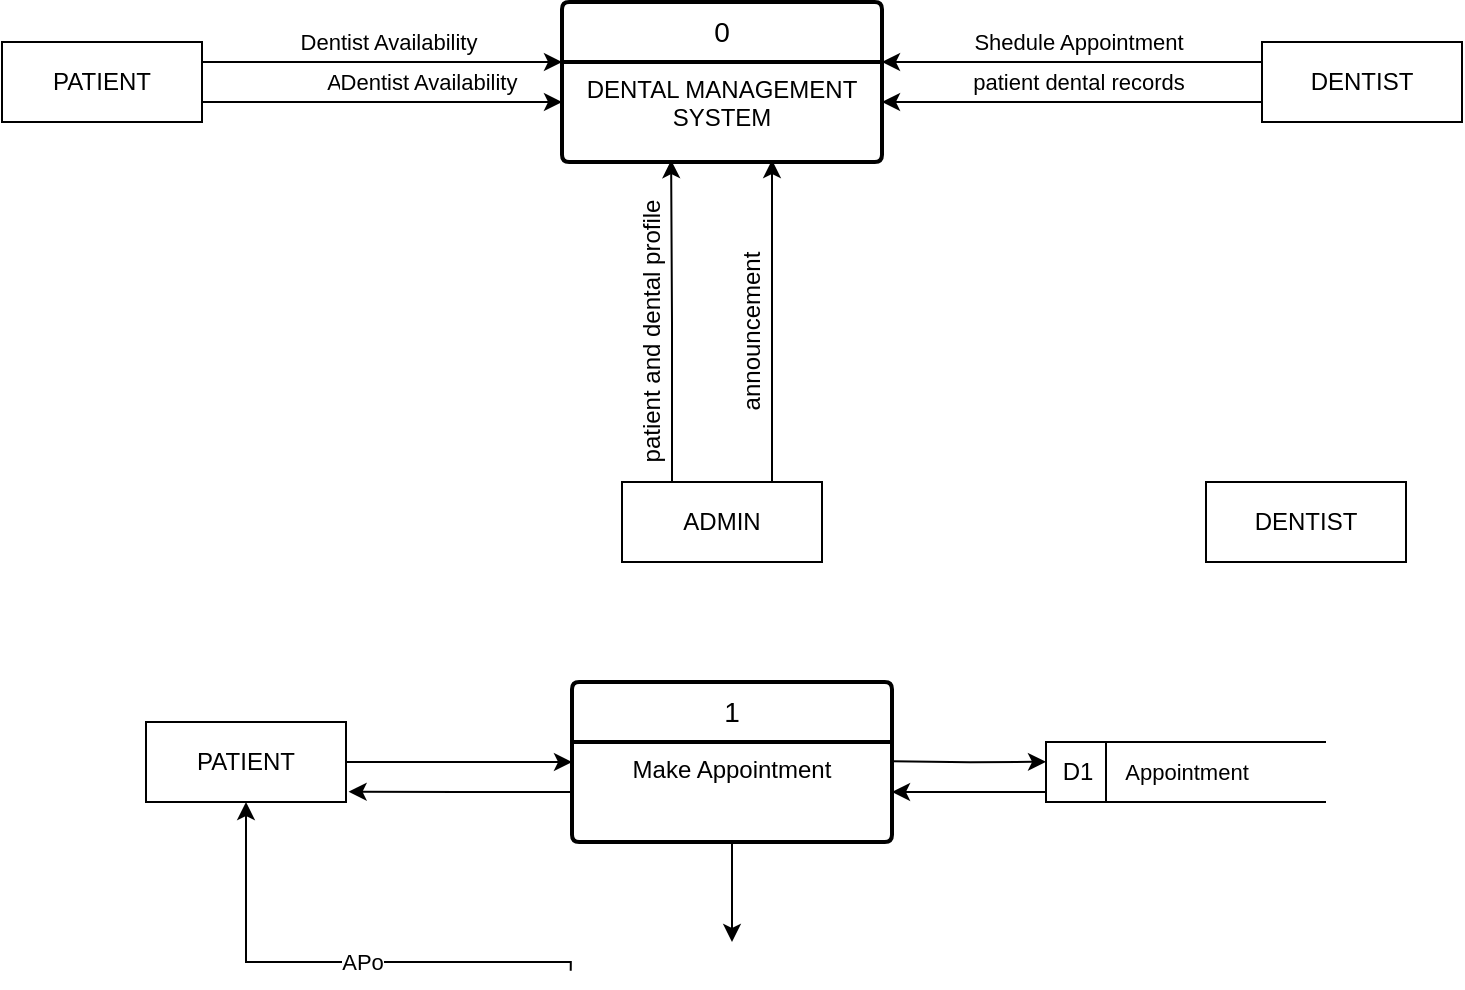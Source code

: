 <mxfile version="26.2.12">
  <diagram name="Page-1" id="skjg_4emkFO80so7AoUh">
    <mxGraphModel dx="614" dy="358" grid="1" gridSize="10" guides="1" tooltips="1" connect="1" arrows="1" fold="1" page="1" pageScale="1" pageWidth="827" pageHeight="1169" math="0" shadow="0">
      <root>
        <mxCell id="0" />
        <mxCell id="1" parent="0" />
        <mxCell id="g7SPvUek6dbdEDTnpYcu-3" value="0" style="swimlane;childLayout=stackLayout;horizontal=1;startSize=30;horizontalStack=0;rounded=1;fontSize=14;fontStyle=0;strokeWidth=2;resizeParent=0;resizeLast=1;shadow=0;dashed=0;align=center;arcSize=4;whiteSpace=wrap;html=1;" vertex="1" parent="1">
          <mxGeometry x="328" y="100" width="160" height="80" as="geometry" />
        </mxCell>
        <mxCell id="g7SPvUek6dbdEDTnpYcu-4" value="DENTAL MANAGEMENT SYSTEM" style="align=center;strokeColor=none;fillColor=none;spacingLeft=4;spacingRight=4;fontSize=12;verticalAlign=top;resizable=0;rotatable=0;part=1;html=1;whiteSpace=wrap;" vertex="1" parent="g7SPvUek6dbdEDTnpYcu-3">
          <mxGeometry y="30" width="160" height="50" as="geometry" />
        </mxCell>
        <mxCell id="g7SPvUek6dbdEDTnpYcu-7" value="PATIENT" style="whiteSpace=wrap;html=1;align=center;" vertex="1" parent="1">
          <mxGeometry x="48" y="120" width="100" height="40" as="geometry" />
        </mxCell>
        <mxCell id="g7SPvUek6dbdEDTnpYcu-8" value="DENTIST" style="whiteSpace=wrap;html=1;align=center;" vertex="1" parent="1">
          <mxGeometry x="678" y="120" width="100" height="40" as="geometry" />
        </mxCell>
        <mxCell id="g7SPvUek6dbdEDTnpYcu-9" value="ADMIN" style="whiteSpace=wrap;html=1;align=center;" vertex="1" parent="1">
          <mxGeometry x="358" y="340" width="100" height="40" as="geometry" />
        </mxCell>
        <mxCell id="g7SPvUek6dbdEDTnpYcu-10" value="" style="endArrow=classic;html=1;rounded=0;exitX=1;exitY=0.25;exitDx=0;exitDy=0;" edge="1" parent="1" source="g7SPvUek6dbdEDTnpYcu-7">
          <mxGeometry width="50" height="50" relative="1" as="geometry">
            <mxPoint x="388" y="180" as="sourcePoint" />
            <mxPoint x="328" y="130" as="targetPoint" />
          </mxGeometry>
        </mxCell>
        <mxCell id="g7SPvUek6dbdEDTnpYcu-11" value="Dentist Availability" style="edgeLabel;html=1;align=center;verticalAlign=middle;resizable=0;points=[];" vertex="1" connectable="0" parent="g7SPvUek6dbdEDTnpYcu-10">
          <mxGeometry x="0.027" y="-1" relative="1" as="geometry">
            <mxPoint y="-11" as="offset" />
          </mxGeometry>
        </mxCell>
        <mxCell id="g7SPvUek6dbdEDTnpYcu-12" value="" style="endArrow=classic;html=1;rounded=0;exitX=1;exitY=0.25;exitDx=0;exitDy=0;" edge="1" parent="1">
          <mxGeometry width="50" height="50" relative="1" as="geometry">
            <mxPoint x="148" y="150" as="sourcePoint" />
            <mxPoint x="328" y="150" as="targetPoint" />
          </mxGeometry>
        </mxCell>
        <mxCell id="g7SPvUek6dbdEDTnpYcu-13" value="Appointment" style="edgeLabel;html=1;align=center;verticalAlign=middle;resizable=0;points=[];" vertex="1" connectable="0" parent="g7SPvUek6dbdEDTnpYcu-12">
          <mxGeometry x="0.027" y="-1" relative="1" as="geometry">
            <mxPoint y="-11" as="offset" />
          </mxGeometry>
        </mxCell>
        <mxCell id="g7SPvUek6dbdEDTnpYcu-15" value="" style="endArrow=none;html=1;rounded=0;exitX=1;exitY=0.25;exitDx=0;exitDy=0;entryX=0;entryY=0.25;entryDx=0;entryDy=0;startArrow=classic;startFill=1;" edge="1" parent="1" target="g7SPvUek6dbdEDTnpYcu-8">
          <mxGeometry width="50" height="50" relative="1" as="geometry">
            <mxPoint x="488" y="130" as="sourcePoint" />
            <mxPoint x="598" y="130" as="targetPoint" />
          </mxGeometry>
        </mxCell>
        <mxCell id="g7SPvUek6dbdEDTnpYcu-16" value="Shedule Appointment" style="edgeLabel;html=1;align=center;verticalAlign=middle;resizable=0;points=[];" vertex="1" connectable="0" parent="g7SPvUek6dbdEDTnpYcu-15">
          <mxGeometry x="0.027" y="-1" relative="1" as="geometry">
            <mxPoint y="-11" as="offset" />
          </mxGeometry>
        </mxCell>
        <mxCell id="g7SPvUek6dbdEDTnpYcu-17" value="" style="endArrow=none;html=1;rounded=0;exitX=1;exitY=0.25;exitDx=0;exitDy=0;entryX=0;entryY=0.25;entryDx=0;entryDy=0;startArrow=classic;startFill=1;" edge="1" parent="1">
          <mxGeometry width="50" height="50" relative="1" as="geometry">
            <mxPoint x="488" y="150" as="sourcePoint" />
            <mxPoint x="678" y="150" as="targetPoint" />
          </mxGeometry>
        </mxCell>
        <mxCell id="g7SPvUek6dbdEDTnpYcu-18" value="patient dental records" style="edgeLabel;html=1;align=center;verticalAlign=middle;resizable=0;points=[];" vertex="1" connectable="0" parent="g7SPvUek6dbdEDTnpYcu-17">
          <mxGeometry x="0.027" y="-1" relative="1" as="geometry">
            <mxPoint y="-11" as="offset" />
          </mxGeometry>
        </mxCell>
        <mxCell id="g7SPvUek6dbdEDTnpYcu-19" style="edgeStyle=orthogonalEdgeStyle;rounded=0;orthogonalLoop=1;jettySize=auto;html=1;exitX=0.25;exitY=0;exitDx=0;exitDy=0;entryX=0.341;entryY=0.982;entryDx=0;entryDy=0;entryPerimeter=0;" edge="1" parent="1" source="g7SPvUek6dbdEDTnpYcu-9" target="g7SPvUek6dbdEDTnpYcu-4">
          <mxGeometry relative="1" as="geometry" />
        </mxCell>
        <mxCell id="g7SPvUek6dbdEDTnpYcu-21" value="patient and dental profile" style="text;html=1;align=center;verticalAlign=middle;resizable=0;points=[];autosize=1;strokeColor=none;fillColor=none;rotation=270;" vertex="1" parent="1">
          <mxGeometry x="298" y="250" width="150" height="30" as="geometry" />
        </mxCell>
        <mxCell id="g7SPvUek6dbdEDTnpYcu-22" style="edgeStyle=orthogonalEdgeStyle;rounded=0;orthogonalLoop=1;jettySize=auto;html=1;exitX=0.25;exitY=0;exitDx=0;exitDy=0;entryX=0.341;entryY=0.982;entryDx=0;entryDy=0;entryPerimeter=0;" edge="1" parent="1">
          <mxGeometry relative="1" as="geometry">
            <mxPoint x="433" y="340" as="sourcePoint" />
            <mxPoint x="433" y="179" as="targetPoint" />
          </mxGeometry>
        </mxCell>
        <mxCell id="g7SPvUek6dbdEDTnpYcu-23" value="announcement" style="text;html=1;align=center;verticalAlign=middle;resizable=0;points=[];autosize=1;strokeColor=none;fillColor=none;rotation=270;" vertex="1" parent="1">
          <mxGeometry x="373" y="250" width="100" height="30" as="geometry" />
        </mxCell>
        <mxCell id="g7SPvUek6dbdEDTnpYcu-29" style="edgeStyle=orthogonalEdgeStyle;rounded=0;orthogonalLoop=1;jettySize=auto;html=1;exitX=1;exitY=0.5;exitDx=0;exitDy=0;entryX=0;entryY=0.5;entryDx=0;entryDy=0;" edge="1" parent="1" source="g7SPvUek6dbdEDTnpYcu-25" target="g7SPvUek6dbdEDTnpYcu-27">
          <mxGeometry relative="1" as="geometry" />
        </mxCell>
        <mxCell id="g7SPvUek6dbdEDTnpYcu-25" value="PATIENT" style="whiteSpace=wrap;html=1;align=center;" vertex="1" parent="1">
          <mxGeometry x="120" y="460" width="100" height="40" as="geometry" />
        </mxCell>
        <mxCell id="g7SPvUek6dbdEDTnpYcu-26" value="DENTIST" style="whiteSpace=wrap;html=1;align=center;" vertex="1" parent="1">
          <mxGeometry x="650" y="340" width="100" height="40" as="geometry" />
        </mxCell>
        <mxCell id="g7SPvUek6dbdEDTnpYcu-43" style="edgeStyle=orthogonalEdgeStyle;rounded=0;orthogonalLoop=1;jettySize=auto;html=1;entryX=0.5;entryY=0;entryDx=0;entryDy=0;" edge="1" parent="1" source="g7SPvUek6dbdEDTnpYcu-27">
          <mxGeometry relative="1" as="geometry">
            <mxPoint x="413" y="570" as="targetPoint" />
          </mxGeometry>
        </mxCell>
        <mxCell id="g7SPvUek6dbdEDTnpYcu-27" value="1" style="swimlane;childLayout=stackLayout;horizontal=1;startSize=30;horizontalStack=0;rounded=1;fontSize=14;fontStyle=0;strokeWidth=2;resizeParent=0;resizeLast=1;shadow=0;dashed=0;align=center;arcSize=4;whiteSpace=wrap;html=1;" vertex="1" parent="1">
          <mxGeometry x="333" y="440" width="160" height="80" as="geometry" />
        </mxCell>
        <mxCell id="g7SPvUek6dbdEDTnpYcu-28" value="Make Appointment" style="align=center;strokeColor=none;fillColor=none;spacingLeft=4;spacingRight=4;fontSize=12;verticalAlign=top;resizable=0;rotatable=0;part=1;html=1;whiteSpace=wrap;" vertex="1" parent="g7SPvUek6dbdEDTnpYcu-27">
          <mxGeometry y="30" width="160" height="50" as="geometry" />
        </mxCell>
        <mxCell id="g7SPvUek6dbdEDTnpYcu-33" style="edgeStyle=orthogonalEdgeStyle;rounded=0;orthogonalLoop=1;jettySize=auto;html=1;entryX=1;entryY=0.5;entryDx=0;entryDy=0;" edge="1" parent="1" source="g7SPvUek6dbdEDTnpYcu-30" target="g7SPvUek6dbdEDTnpYcu-28">
          <mxGeometry relative="1" as="geometry">
            <Array as="points">
              <mxPoint x="550" y="495" />
              <mxPoint x="550" y="495" />
            </Array>
          </mxGeometry>
        </mxCell>
        <mxCell id="g7SPvUek6dbdEDTnpYcu-30" value="&amp;nbsp;D1" style="html=1;dashed=0;whiteSpace=wrap;shape=mxgraph.dfd.dataStoreID;align=left;spacingLeft=3;points=[[0,0],[0.5,0],[1,0],[0,0.5],[1,0.5],[0,1],[0.5,1],[1,1]];" vertex="1" parent="1">
          <mxGeometry x="570" y="470" width="140" height="30" as="geometry" />
        </mxCell>
        <mxCell id="g7SPvUek6dbdEDTnpYcu-31" value="Appointment" style="edgeLabel;html=1;align=center;verticalAlign=middle;resizable=0;points=[];" vertex="1" connectable="0" parent="1">
          <mxGeometry x="640" y="485" as="geometry" />
        </mxCell>
        <mxCell id="g7SPvUek6dbdEDTnpYcu-32" style="edgeStyle=orthogonalEdgeStyle;rounded=0;orthogonalLoop=1;jettySize=auto;html=1;exitX=1;exitY=0;exitDx=0;exitDy=0;entryX=-0.001;entryY=0.175;entryDx=0;entryDy=0;entryPerimeter=0;" edge="1" parent="1">
          <mxGeometry relative="1" as="geometry">
            <mxPoint x="493.14" y="479.64" as="sourcePoint" />
            <mxPoint x="570.0" y="479.89" as="targetPoint" />
          </mxGeometry>
        </mxCell>
        <mxCell id="g7SPvUek6dbdEDTnpYcu-37" value="Dentist Availability" style="edgeLabel;html=1;align=center;verticalAlign=middle;resizable=0;points=[];" vertex="1" connectable="0" parent="1">
          <mxGeometry x="260.5" y="140" as="geometry" />
        </mxCell>
        <mxCell id="g7SPvUek6dbdEDTnpYcu-38" style="edgeStyle=orthogonalEdgeStyle;rounded=0;orthogonalLoop=1;jettySize=auto;html=1;entryX=1.013;entryY=0.872;entryDx=0;entryDy=0;entryPerimeter=0;" edge="1" parent="1" source="g7SPvUek6dbdEDTnpYcu-28" target="g7SPvUek6dbdEDTnpYcu-25">
          <mxGeometry relative="1" as="geometry" />
        </mxCell>
        <mxCell id="g7SPvUek6dbdEDTnpYcu-59" style="edgeStyle=orthogonalEdgeStyle;rounded=0;orthogonalLoop=1;jettySize=auto;html=1;entryX=0.5;entryY=1;entryDx=0;entryDy=0;exitX=-0.004;exitY=0.18;exitDx=0;exitDy=0;exitPerimeter=0;" edge="1" parent="1" target="g7SPvUek6dbdEDTnpYcu-25">
          <mxGeometry relative="1" as="geometry">
            <mxPoint x="332.36" y="584.4" as="sourcePoint" />
            <Array as="points">
              <mxPoint x="332" y="580" />
              <mxPoint x="170" y="580" />
            </Array>
          </mxGeometry>
        </mxCell>
        <mxCell id="g7SPvUek6dbdEDTnpYcu-60" value="APo" style="edgeLabel;html=1;align=center;verticalAlign=middle;resizable=0;points=[];" vertex="1" connectable="0" parent="g7SPvUek6dbdEDTnpYcu-59">
          <mxGeometry x="-0.115" relative="1" as="geometry">
            <mxPoint as="offset" />
          </mxGeometry>
        </mxCell>
      </root>
    </mxGraphModel>
  </diagram>
</mxfile>
